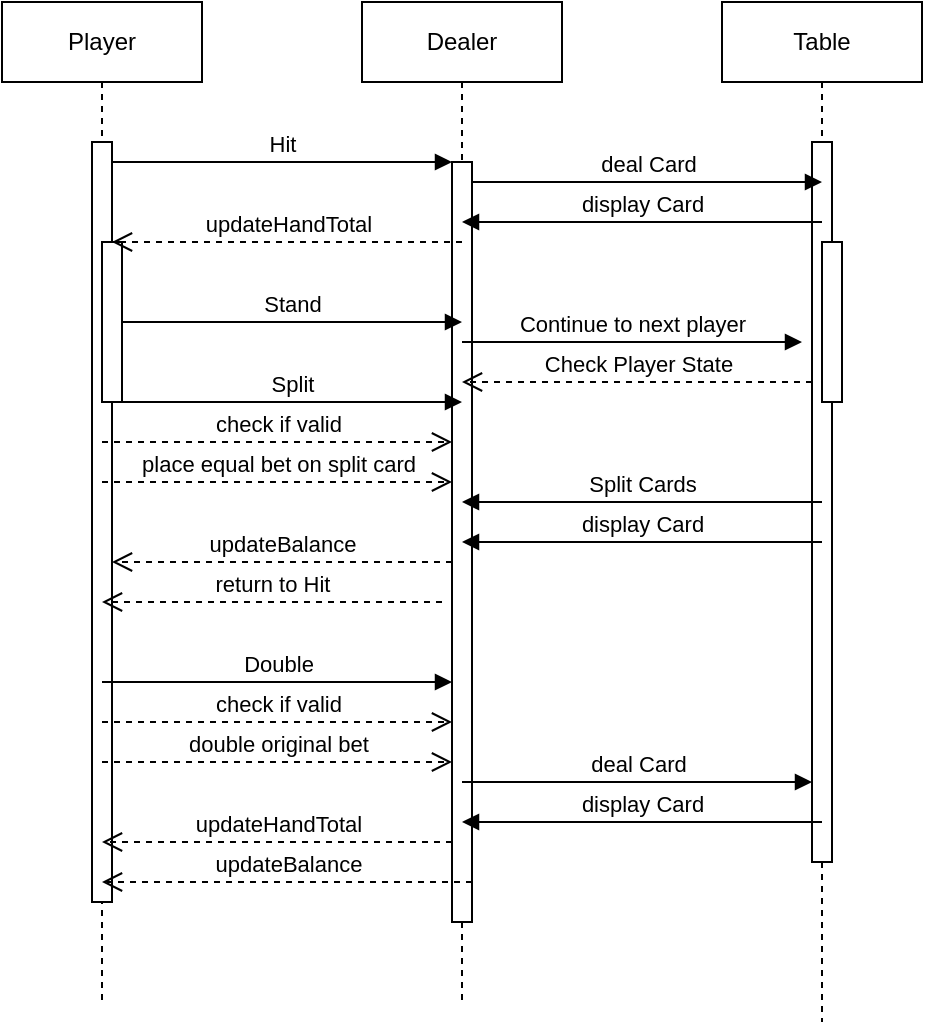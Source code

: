 <mxfile version="24.8.3">
  <diagram name="Page-1" id="2YBvvXClWsGukQMizWep">
    <mxGraphModel grid="0" page="1" gridSize="10" guides="1" tooltips="1" connect="1" arrows="1" fold="1" pageScale="1" pageWidth="850" pageHeight="1100" math="0" shadow="0">
      <root>
        <mxCell id="0" />
        <mxCell id="1" parent="0" />
        <mxCell id="aM9ryv3xv72pqoxQDRHE-1" value="Player" style="shape=umlLifeline;perimeter=lifelinePerimeter;whiteSpace=wrap;html=1;container=0;dropTarget=0;collapsible=0;recursiveResize=0;outlineConnect=0;portConstraint=eastwest;newEdgeStyle={&quot;edgeStyle&quot;:&quot;elbowEdgeStyle&quot;,&quot;elbow&quot;:&quot;vertical&quot;,&quot;curved&quot;:0,&quot;rounded&quot;:0};" vertex="1" parent="1">
          <mxGeometry x="40" y="40" width="100" height="500" as="geometry" />
        </mxCell>
        <mxCell id="aM9ryv3xv72pqoxQDRHE-2" value="" style="html=1;points=[];perimeter=orthogonalPerimeter;outlineConnect=0;targetShapes=umlLifeline;portConstraint=eastwest;newEdgeStyle={&quot;edgeStyle&quot;:&quot;elbowEdgeStyle&quot;,&quot;elbow&quot;:&quot;vertical&quot;,&quot;curved&quot;:0,&quot;rounded&quot;:0};" vertex="1" parent="aM9ryv3xv72pqoxQDRHE-1">
          <mxGeometry x="45" y="70" width="10" height="380" as="geometry" />
        </mxCell>
        <mxCell id="aM9ryv3xv72pqoxQDRHE-4" value="" style="html=1;points=[];perimeter=orthogonalPerimeter;outlineConnect=0;targetShapes=umlLifeline;portConstraint=eastwest;newEdgeStyle={&quot;edgeStyle&quot;:&quot;elbowEdgeStyle&quot;,&quot;elbow&quot;:&quot;vertical&quot;,&quot;curved&quot;:0,&quot;rounded&quot;:0};" vertex="1" parent="aM9ryv3xv72pqoxQDRHE-1">
          <mxGeometry x="50" y="120" width="10" height="80" as="geometry" />
        </mxCell>
        <mxCell id="aM9ryv3xv72pqoxQDRHE-5" value="Dealer" style="shape=umlLifeline;perimeter=lifelinePerimeter;whiteSpace=wrap;html=1;container=0;dropTarget=0;collapsible=0;recursiveResize=0;outlineConnect=0;portConstraint=eastwest;newEdgeStyle={&quot;edgeStyle&quot;:&quot;elbowEdgeStyle&quot;,&quot;elbow&quot;:&quot;vertical&quot;,&quot;curved&quot;:0,&quot;rounded&quot;:0};" vertex="1" parent="1">
          <mxGeometry x="220" y="40" width="100" height="500" as="geometry" />
        </mxCell>
        <mxCell id="aM9ryv3xv72pqoxQDRHE-6" value="" style="html=1;points=[];perimeter=orthogonalPerimeter;outlineConnect=0;targetShapes=umlLifeline;portConstraint=eastwest;newEdgeStyle={&quot;edgeStyle&quot;:&quot;elbowEdgeStyle&quot;,&quot;elbow&quot;:&quot;vertical&quot;,&quot;curved&quot;:0,&quot;rounded&quot;:0};" vertex="1" parent="aM9ryv3xv72pqoxQDRHE-5">
          <mxGeometry x="45" y="80" width="10" height="380" as="geometry" />
        </mxCell>
        <mxCell id="aM9ryv3xv72pqoxQDRHE-7" value="Hit" style="html=1;verticalAlign=bottom;endArrow=block;edgeStyle=elbowEdgeStyle;elbow=horizontal;curved=0;rounded=0;" edge="1" parent="1" source="aM9ryv3xv72pqoxQDRHE-2" target="aM9ryv3xv72pqoxQDRHE-6">
          <mxGeometry relative="1" as="geometry">
            <mxPoint x="195" y="130" as="sourcePoint" />
            <Array as="points">
              <mxPoint x="180" y="120" />
            </Array>
          </mxGeometry>
        </mxCell>
        <mxCell id="aM9ryv3xv72pqoxQDRHE-8" value="updateBalance" style="html=1;verticalAlign=bottom;endArrow=open;dashed=1;endSize=8;edgeStyle=elbowEdgeStyle;elbow=vertical;curved=0;rounded=0;" edge="1" parent="1">
          <mxGeometry relative="1" as="geometry">
            <mxPoint x="95" y="320" as="targetPoint" />
            <Array as="points">
              <mxPoint x="190" y="320" />
            </Array>
            <mxPoint x="265" y="320" as="sourcePoint" />
          </mxGeometry>
        </mxCell>
        <mxCell id="aM9ryv3xv72pqoxQDRHE-10" value="check if valid" style="html=1;verticalAlign=bottom;endArrow=open;dashed=1;endSize=8;edgeStyle=elbowEdgeStyle;elbow=vertical;curved=0;rounded=0;" edge="1" parent="1">
          <mxGeometry relative="1" as="geometry">
            <mxPoint x="265" y="260" as="targetPoint" />
            <Array as="points">
              <mxPoint x="170" y="260" />
            </Array>
            <mxPoint x="90" y="260" as="sourcePoint" />
          </mxGeometry>
        </mxCell>
        <mxCell id="71ciXhTub8owfmJ0wXRl-1" value="Table" style="shape=umlLifeline;perimeter=lifelinePerimeter;whiteSpace=wrap;html=1;container=0;dropTarget=0;collapsible=0;recursiveResize=0;outlineConnect=0;portConstraint=eastwest;newEdgeStyle={&quot;edgeStyle&quot;:&quot;elbowEdgeStyle&quot;,&quot;elbow&quot;:&quot;vertical&quot;,&quot;curved&quot;:0,&quot;rounded&quot;:0};" vertex="1" parent="1">
          <mxGeometry x="400" y="40" width="100" height="510" as="geometry" />
        </mxCell>
        <mxCell id="71ciXhTub8owfmJ0wXRl-2" value="" style="html=1;points=[];perimeter=orthogonalPerimeter;outlineConnect=0;targetShapes=umlLifeline;portConstraint=eastwest;newEdgeStyle={&quot;edgeStyle&quot;:&quot;elbowEdgeStyle&quot;,&quot;elbow&quot;:&quot;vertical&quot;,&quot;curved&quot;:0,&quot;rounded&quot;:0};" vertex="1" parent="71ciXhTub8owfmJ0wXRl-1">
          <mxGeometry x="45" y="70" width="10" height="360" as="geometry" />
        </mxCell>
        <mxCell id="71ciXhTub8owfmJ0wXRl-4" value="" style="html=1;points=[];perimeter=orthogonalPerimeter;outlineConnect=0;targetShapes=umlLifeline;portConstraint=eastwest;newEdgeStyle={&quot;edgeStyle&quot;:&quot;elbowEdgeStyle&quot;,&quot;elbow&quot;:&quot;vertical&quot;,&quot;curved&quot;:0,&quot;rounded&quot;:0};" vertex="1" parent="71ciXhTub8owfmJ0wXRl-1">
          <mxGeometry x="50" y="120" width="10" height="80" as="geometry" />
        </mxCell>
        <mxCell id="71ciXhTub8owfmJ0wXRl-7" value="deal Card" style="html=1;verticalAlign=bottom;endArrow=block;edgeStyle=elbowEdgeStyle;elbow=vertical;curved=0;rounded=0;" edge="1" parent="1" source="aM9ryv3xv72pqoxQDRHE-6">
          <mxGeometry relative="1" as="geometry">
            <mxPoint x="280" y="130" as="sourcePoint" />
            <Array as="points">
              <mxPoint x="365" y="130" />
            </Array>
            <mxPoint x="450" y="130" as="targetPoint" />
          </mxGeometry>
        </mxCell>
        <mxCell id="71ciXhTub8owfmJ0wXRl-8" value="updateHandTotal" style="html=1;verticalAlign=bottom;endArrow=open;dashed=1;endSize=8;edgeStyle=elbowEdgeStyle;elbow=vertical;curved=0;rounded=0;" edge="1" parent="1">
          <mxGeometry relative="1" as="geometry">
            <mxPoint x="95" y="160" as="targetPoint" />
            <Array as="points">
              <mxPoint x="195" y="160" />
            </Array>
            <mxPoint x="270" y="160" as="sourcePoint" />
          </mxGeometry>
        </mxCell>
        <mxCell id="71ciXhTub8owfmJ0wXRl-9" value="display Card" style="html=1;verticalAlign=bottom;endArrow=block;edgeStyle=elbowEdgeStyle;elbow=vertical;curved=0;rounded=0;" edge="1" parent="1">
          <mxGeometry relative="1" as="geometry">
            <mxPoint x="450" y="150" as="sourcePoint" />
            <Array as="points">
              <mxPoint x="380" y="150" />
            </Array>
            <mxPoint x="270" y="150" as="targetPoint" />
          </mxGeometry>
        </mxCell>
        <mxCell id="71ciXhTub8owfmJ0wXRl-11" value="Stand" style="html=1;verticalAlign=bottom;endArrow=block;edgeStyle=elbowEdgeStyle;elbow=horizontal;curved=0;rounded=0;" edge="1" parent="1">
          <mxGeometry relative="1" as="geometry">
            <mxPoint x="100" y="200" as="sourcePoint" />
            <Array as="points">
              <mxPoint x="185" y="200" />
            </Array>
            <mxPoint x="270" y="200" as="targetPoint" />
          </mxGeometry>
        </mxCell>
        <mxCell id="71ciXhTub8owfmJ0wXRl-12" value="Continue to next player" style="html=1;verticalAlign=bottom;endArrow=block;edgeStyle=elbowEdgeStyle;elbow=horizontal;curved=0;rounded=0;" edge="1" parent="1">
          <mxGeometry relative="1" as="geometry">
            <mxPoint x="270" y="210" as="sourcePoint" />
            <Array as="points">
              <mxPoint x="355" y="210" />
            </Array>
            <mxPoint x="440" y="210" as="targetPoint" />
          </mxGeometry>
        </mxCell>
        <mxCell id="71ciXhTub8owfmJ0wXRl-13" value="Split" style="html=1;verticalAlign=bottom;endArrow=block;edgeStyle=elbowEdgeStyle;elbow=horizontal;curved=0;rounded=0;" edge="1" parent="1">
          <mxGeometry relative="1" as="geometry">
            <mxPoint x="100" y="240" as="sourcePoint" />
            <Array as="points">
              <mxPoint x="185" y="240" />
            </Array>
            <mxPoint x="270" y="240" as="targetPoint" />
          </mxGeometry>
        </mxCell>
        <mxCell id="71ciXhTub8owfmJ0wXRl-14" value="place equal bet on split card" style="html=1;verticalAlign=bottom;endArrow=open;dashed=1;endSize=8;edgeStyle=elbowEdgeStyle;elbow=vertical;curved=0;rounded=0;" edge="1" parent="1">
          <mxGeometry relative="1" as="geometry">
            <mxPoint x="265" y="280" as="targetPoint" />
            <Array as="points">
              <mxPoint x="170" y="280" />
            </Array>
            <mxPoint x="90" y="280" as="sourcePoint" />
          </mxGeometry>
        </mxCell>
        <mxCell id="71ciXhTub8owfmJ0wXRl-16" value="display Card" style="html=1;verticalAlign=bottom;endArrow=block;edgeStyle=elbowEdgeStyle;elbow=vertical;curved=0;rounded=0;" edge="1" parent="1">
          <mxGeometry relative="1" as="geometry">
            <mxPoint x="450" y="310" as="sourcePoint" />
            <Array as="points">
              <mxPoint x="380" y="310" />
            </Array>
            <mxPoint x="270" y="310" as="targetPoint" />
          </mxGeometry>
        </mxCell>
        <mxCell id="71ciXhTub8owfmJ0wXRl-17" value="return to Hit" style="html=1;verticalAlign=bottom;endArrow=open;dashed=1;endSize=8;edgeStyle=elbowEdgeStyle;elbow=vertical;curved=0;rounded=0;" edge="1" parent="1">
          <mxGeometry relative="1" as="geometry">
            <mxPoint x="90" y="340" as="targetPoint" />
            <Array as="points">
              <mxPoint x="185" y="340" />
            </Array>
            <mxPoint x="260" y="340" as="sourcePoint" />
          </mxGeometry>
        </mxCell>
        <mxCell id="71ciXhTub8owfmJ0wXRl-19" value="Split Cards" style="html=1;verticalAlign=bottom;endArrow=block;edgeStyle=elbowEdgeStyle;elbow=vertical;curved=0;rounded=0;" edge="1" parent="1">
          <mxGeometry relative="1" as="geometry">
            <mxPoint x="450" y="290" as="sourcePoint" />
            <Array as="points">
              <mxPoint x="380" y="290" />
            </Array>
            <mxPoint x="270" y="290" as="targetPoint" />
          </mxGeometry>
        </mxCell>
        <mxCell id="71ciXhTub8owfmJ0wXRl-20" value="Double" style="html=1;verticalAlign=bottom;endArrow=block;edgeStyle=elbowEdgeStyle;elbow=horizontal;curved=0;rounded=0;" edge="1" parent="1">
          <mxGeometry relative="1" as="geometry">
            <mxPoint x="90" y="380" as="sourcePoint" />
            <Array as="points">
              <mxPoint x="175" y="380" />
            </Array>
            <mxPoint x="265" y="380" as="targetPoint" />
          </mxGeometry>
        </mxCell>
        <mxCell id="71ciXhTub8owfmJ0wXRl-22" value="check if valid" style="html=1;verticalAlign=bottom;endArrow=open;dashed=1;endSize=8;edgeStyle=elbowEdgeStyle;elbow=vertical;curved=0;rounded=0;" edge="1" parent="1">
          <mxGeometry relative="1" as="geometry">
            <mxPoint x="265" y="400" as="targetPoint" />
            <Array as="points">
              <mxPoint x="170" y="400" />
            </Array>
            <mxPoint x="90" y="400" as="sourcePoint" />
          </mxGeometry>
        </mxCell>
        <mxCell id="71ciXhTub8owfmJ0wXRl-23" value="double original bet" style="html=1;verticalAlign=bottom;endArrow=open;dashed=1;endSize=8;edgeStyle=elbowEdgeStyle;elbow=vertical;curved=0;rounded=0;" edge="1" parent="1">
          <mxGeometry relative="1" as="geometry">
            <mxPoint x="265" y="420" as="targetPoint" />
            <Array as="points">
              <mxPoint x="170" y="420" />
            </Array>
            <mxPoint x="90" y="420" as="sourcePoint" />
          </mxGeometry>
        </mxCell>
        <mxCell id="71ciXhTub8owfmJ0wXRl-24" value="deal Card" style="html=1;verticalAlign=bottom;endArrow=block;edgeStyle=elbowEdgeStyle;elbow=vertical;curved=0;rounded=0;" edge="1" parent="1">
          <mxGeometry relative="1" as="geometry">
            <mxPoint x="270" y="430" as="sourcePoint" />
            <Array as="points">
              <mxPoint x="360" y="430" />
            </Array>
            <mxPoint x="445" y="430" as="targetPoint" />
          </mxGeometry>
        </mxCell>
        <mxCell id="71ciXhTub8owfmJ0wXRl-25" value="display Card" style="html=1;verticalAlign=bottom;endArrow=block;edgeStyle=elbowEdgeStyle;elbow=vertical;curved=0;rounded=0;" edge="1" parent="1">
          <mxGeometry relative="1" as="geometry">
            <mxPoint x="450" y="450" as="sourcePoint" />
            <Array as="points">
              <mxPoint x="380" y="450" />
            </Array>
            <mxPoint x="270" y="450" as="targetPoint" />
          </mxGeometry>
        </mxCell>
        <mxCell id="71ciXhTub8owfmJ0wXRl-26" value="updateBalance" style="html=1;verticalAlign=bottom;endArrow=open;dashed=1;endSize=8;edgeStyle=elbowEdgeStyle;elbow=vertical;curved=0;rounded=0;entryX=0.5;entryY=0.974;entryDx=0;entryDy=0;entryPerimeter=0;" edge="1" parent="1" target="aM9ryv3xv72pqoxQDRHE-2">
          <mxGeometry relative="1" as="geometry">
            <mxPoint x="100" y="480" as="targetPoint" />
            <Array as="points">
              <mxPoint x="200" y="480" />
            </Array>
            <mxPoint x="275" y="480" as="sourcePoint" />
          </mxGeometry>
        </mxCell>
        <mxCell id="71ciXhTub8owfmJ0wXRl-27" value="updateHandTotal" style="html=1;verticalAlign=bottom;endArrow=open;dashed=1;endSize=8;edgeStyle=elbowEdgeStyle;elbow=vertical;curved=0;rounded=0;" edge="1" parent="1">
          <mxGeometry relative="1" as="geometry">
            <mxPoint x="90" y="460" as="targetPoint" />
            <Array as="points">
              <mxPoint x="190" y="460" />
            </Array>
            <mxPoint x="265" y="460" as="sourcePoint" />
          </mxGeometry>
        </mxCell>
        <mxCell id="8-6dym8R2Pxj7n6mmkYa-1" value="Check Player State" style="html=1;verticalAlign=bottom;endArrow=open;dashed=1;endSize=8;edgeStyle=elbowEdgeStyle;elbow=vertical;curved=0;rounded=0;" edge="1" parent="1">
          <mxGeometry relative="1" as="geometry">
            <mxPoint x="270" y="230" as="targetPoint" />
            <Array as="points">
              <mxPoint x="350" y="230" />
            </Array>
            <mxPoint x="445" y="230" as="sourcePoint" />
          </mxGeometry>
        </mxCell>
      </root>
    </mxGraphModel>
  </diagram>
</mxfile>
